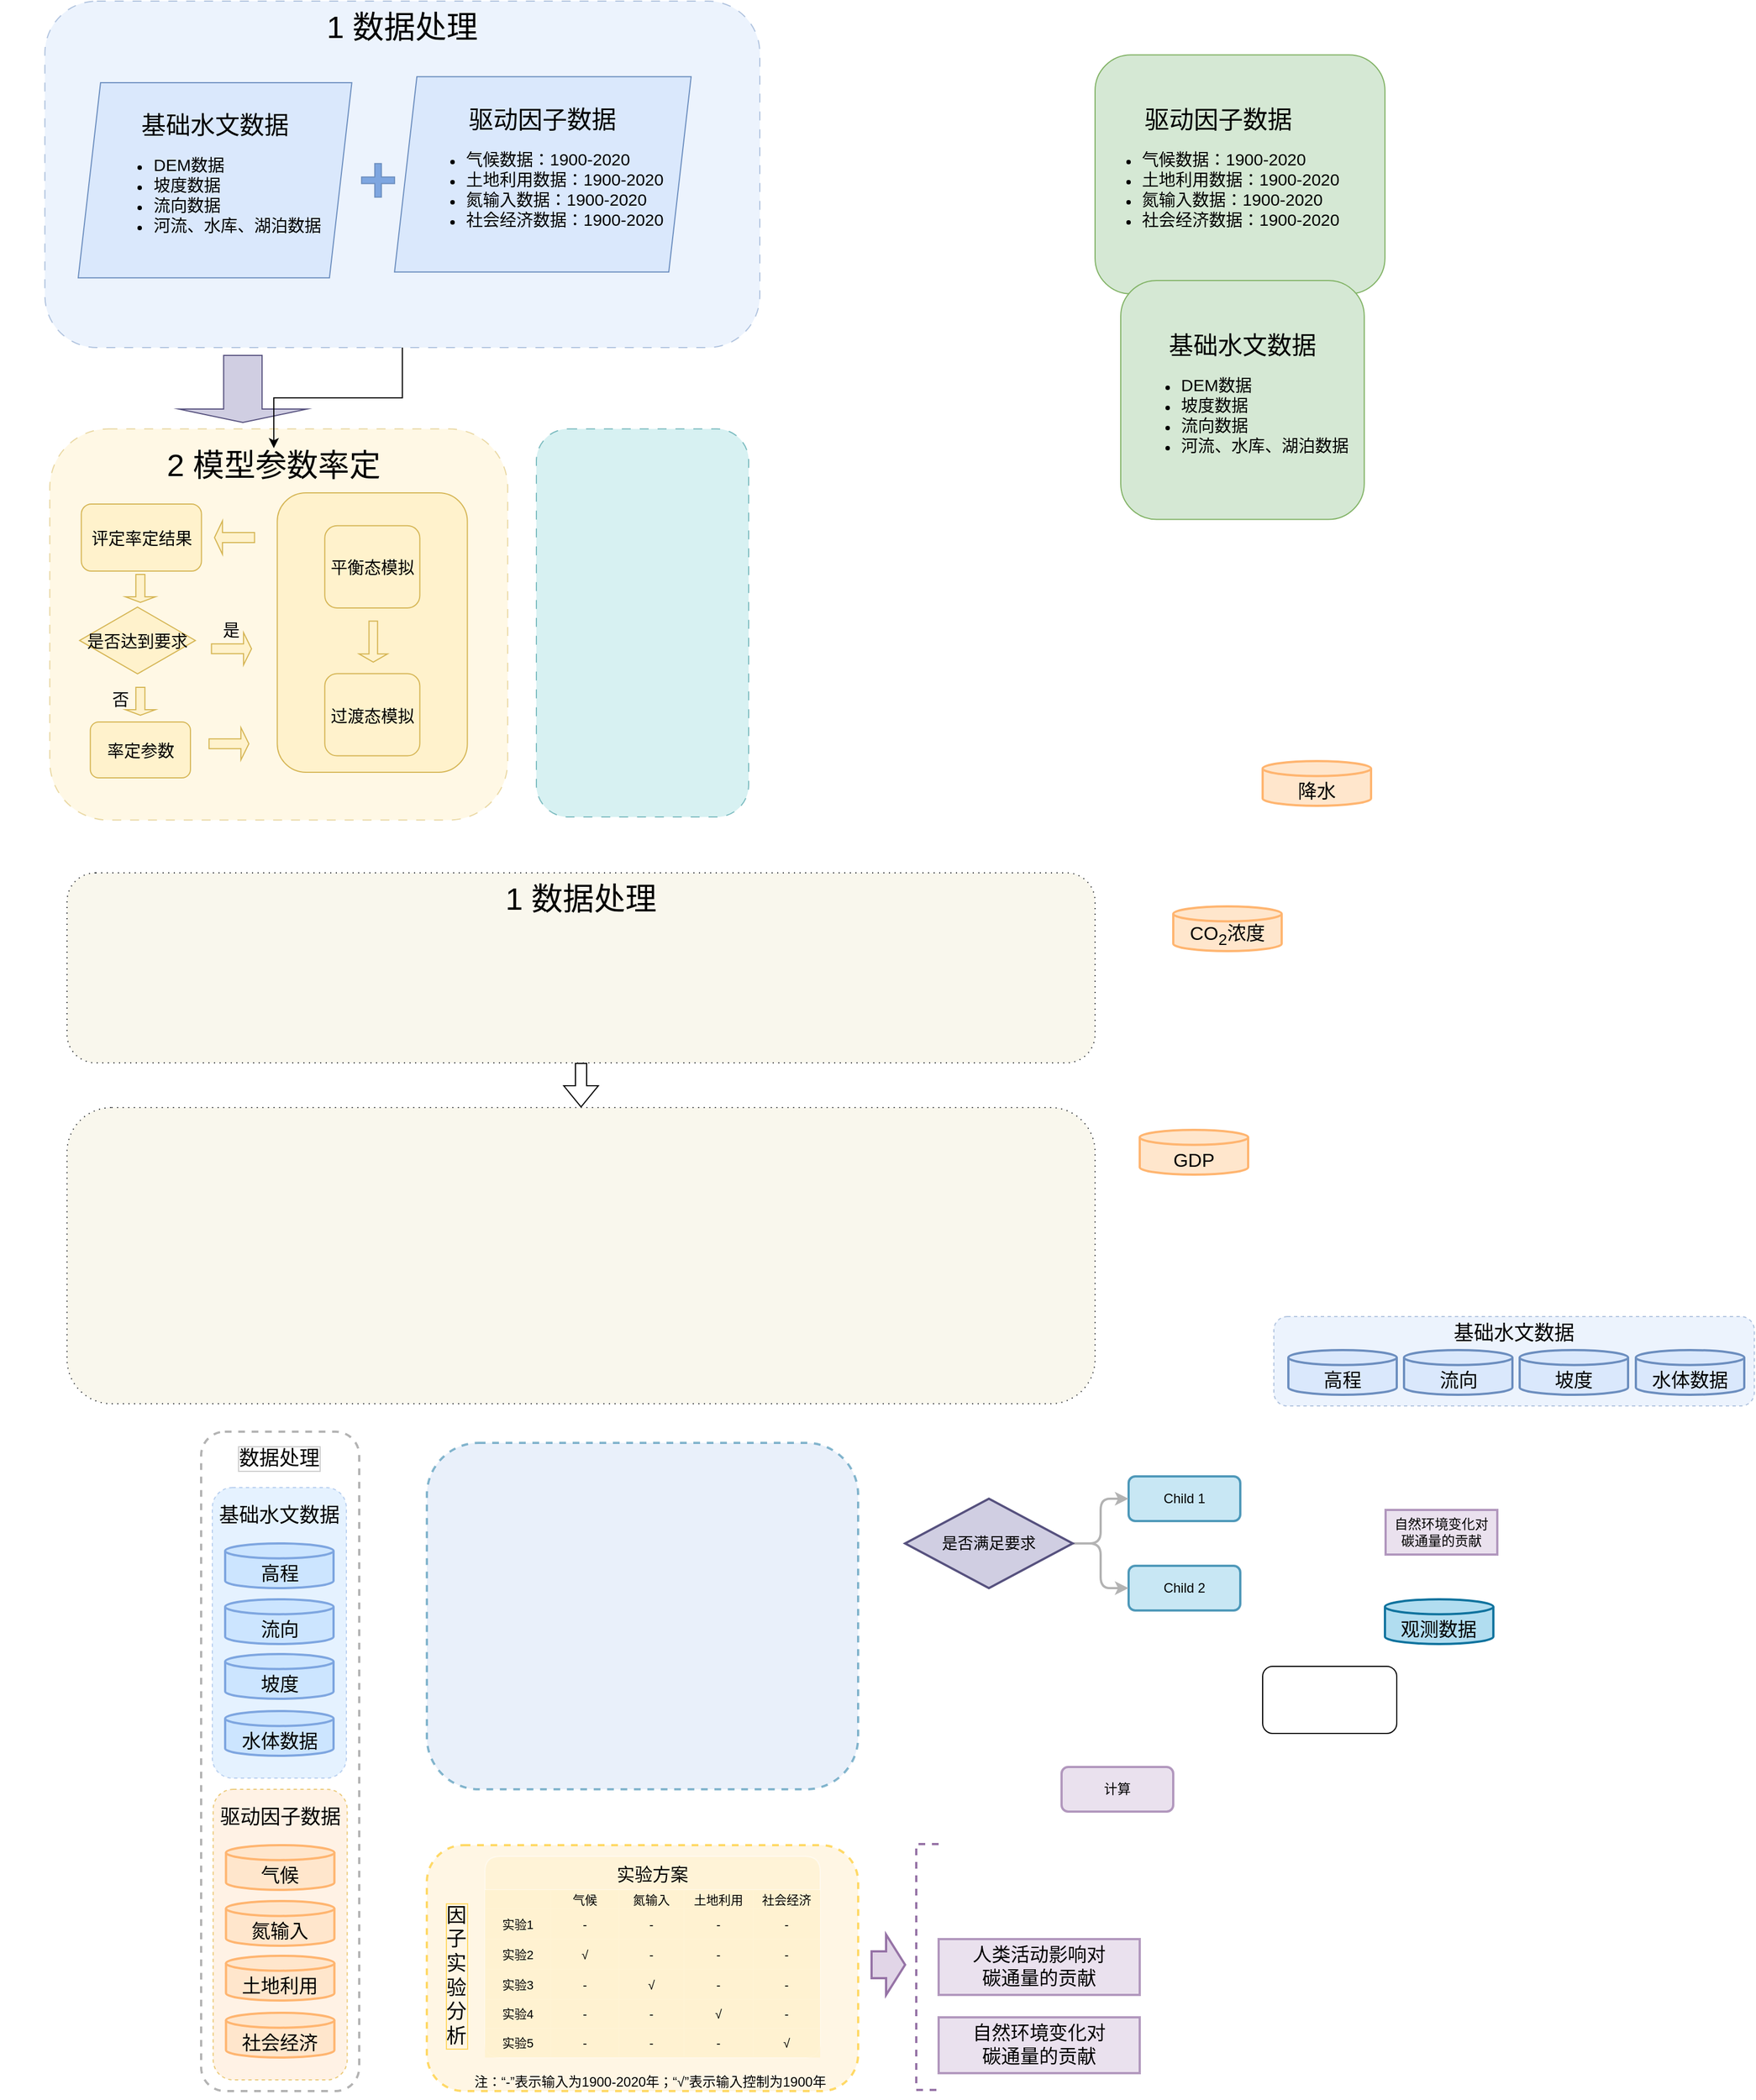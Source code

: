 <mxfile version="27.1.4">
  <diagram id="C5RBs43oDa-KdzZeNtuy" name="Page-1">
    <mxGraphModel dx="1316" dy="791" grid="1" gridSize="10" guides="1" tooltips="1" connect="1" arrows="1" fold="1" page="1" pageScale="1" pageWidth="827" pageHeight="1169" math="0" shadow="0">
      <root>
        <mxCell id="WIyWlLk6GJQsqaUBKTNV-0" />
        <mxCell id="WIyWlLk6GJQsqaUBKTNV-1" parent="WIyWlLk6GJQsqaUBKTNV-0" />
        <mxCell id="oJPnfznHVFl8mpxEo0FU-79" value="" style="rounded=1;whiteSpace=wrap;html=1;dashed=1;strokeColor=#B3B3B3;strokeWidth=2;" vertex="1" parent="WIyWlLk6GJQsqaUBKTNV-1">
          <mxGeometry x="200" y="1300" width="141.5" height="590" as="geometry" />
        </mxCell>
        <mxCell id="oJPnfznHVFl8mpxEo0FU-6" value="" style="group;dashed=1;fillColor=#dae8fc;strokeColor=#6c8ebf;opacity=0;" vertex="1" connectable="0" parent="WIyWlLk6GJQsqaUBKTNV-1">
          <mxGeometry x="70" y="20" width="630" height="382.76" as="geometry" />
        </mxCell>
        <mxCell id="oJPnfznHVFl8mpxEo0FU-4" value="&lt;font style=&quot;font-size: 28px;&quot;&gt;1 数据处理&lt;/font&gt;" style="rounded=1;whiteSpace=wrap;html=1;fillColor=#dae8fc;strokeColor=#6c8ebf;verticalAlign=top;dashed=1;opacity=50;dashPattern=8 8;" vertex="1" parent="oJPnfznHVFl8mpxEo0FU-6">
          <mxGeometry x="-9.83" width="639.83" height="310" as="geometry" />
        </mxCell>
        <mxCell id="oJPnfznHVFl8mpxEo0FU-9" value="" style="shape=cross;whiteSpace=wrap;html=1;fillColor=#7EA6E0;strokeColor=#6c8ebf;" vertex="1" parent="oJPnfznHVFl8mpxEo0FU-6">
          <mxGeometry x="273.603" y="145.34" width="29.492" height="30" as="geometry" />
        </mxCell>
        <mxCell id="oJPnfznHVFl8mpxEo0FU-14" value="" style="shape=singleArrow;direction=south;whiteSpace=wrap;html=1;strokeColor=#56517e;fillColor=#d0cee2;" vertex="1" parent="oJPnfznHVFl8mpxEo0FU-6">
          <mxGeometry x="109.998" y="317" width="114.702" height="60" as="geometry" />
        </mxCell>
        <mxCell id="oJPnfznHVFl8mpxEo0FU-18" value="&lt;div&gt;&lt;font style=&quot;font-size: 22px;&quot;&gt;基础水文数据&lt;/font&gt;&lt;/div&gt;&lt;div&gt;&lt;ul&gt;&lt;li style=&quot;text-align: left;&quot;&gt;&lt;font style=&quot;font-size: 15px;&quot;&gt;DEM数据&lt;/font&gt;&lt;/li&gt;&lt;li style=&quot;text-align: left;&quot;&gt;&lt;font style=&quot;font-size: 15px;&quot;&gt;坡度数据&lt;/font&gt;&lt;/li&gt;&lt;li style=&quot;text-align: left;&quot;&gt;&lt;font style=&quot;font-size: 15px;&quot;&gt;流向数据&lt;/font&gt;&lt;/li&gt;&lt;li style=&quot;text-align: left;&quot;&gt;&lt;font style=&quot;font-size: 15px;&quot;&gt;河流、水库、湖泊数据&lt;/font&gt;&lt;/li&gt;&lt;/ul&gt;&lt;/div&gt;" style="shape=parallelogram;perimeter=parallelogramPerimeter;whiteSpace=wrap;html=1;fixedSize=1;fillColor=#dae8fc;strokeColor=#6c8ebf;" vertex="1" parent="oJPnfznHVFl8mpxEo0FU-6">
          <mxGeometry x="19.996" y="73.01" width="244.839" height="174.66" as="geometry" />
        </mxCell>
        <mxCell id="oJPnfznHVFl8mpxEo0FU-17" value="&lt;div&gt;&lt;font style=&quot;font-size: 22px;&quot;&gt;驱动因子数据&lt;/font&gt;&lt;/div&gt;&lt;ul style=&quot;text-align: left;&quot;&gt;&lt;li&gt;&lt;font style=&quot;font-size: 15px;&quot;&gt;气候数据：1900-2020&lt;/font&gt;&lt;/li&gt;&lt;li&gt;&lt;font style=&quot;font-size: 15px;&quot;&gt;土地利用数据：1900-2020&lt;/font&gt;&lt;/li&gt;&lt;li&gt;&lt;font style=&quot;font-size: 15px;&quot;&gt;氮输入数据：1900-2020&lt;/font&gt;&lt;/li&gt;&lt;li&gt;&lt;font style=&quot;font-size: 15px;&quot;&gt;社会经济数据：1900-2020&lt;/font&gt;&lt;/li&gt;&lt;/ul&gt;" style="shape=parallelogram;perimeter=parallelogramPerimeter;whiteSpace=wrap;html=1;fixedSize=1;fillColor=#dae8fc;strokeColor=#6c8ebf;" vertex="1" parent="oJPnfznHVFl8mpxEo0FU-6">
          <mxGeometry x="303.09" y="67.67" width="265.424" height="174.66" as="geometry" />
        </mxCell>
        <mxCell id="oJPnfznHVFl8mpxEo0FU-0" value="&lt;div style=&quot;text-align: center;&quot;&gt;&lt;font style=&quot;font-size: 22px;&quot;&gt;驱动因子数据&lt;/font&gt;&lt;/div&gt;&lt;ul&gt;&lt;li style=&quot;&quot;&gt;&lt;font style=&quot;font-size: 15px;&quot;&gt;气候数据：1900-2020&lt;/font&gt;&lt;/li&gt;&lt;li&gt;&lt;font style=&quot;font-size: 15px;&quot;&gt;土地利用数据：1900-2020&lt;/font&gt;&lt;/li&gt;&lt;li style=&quot;&quot;&gt;&lt;font style=&quot;font-size: 15px;&quot;&gt;氮输入数据：1900-2020&lt;/font&gt;&lt;/li&gt;&lt;li style=&quot;&quot;&gt;&lt;font style=&quot;font-size: 15px;&quot;&gt;社会经济数据：1900-2020&lt;/font&gt;&lt;/li&gt;&lt;/ul&gt;" style="rounded=1;whiteSpace=wrap;html=1;align=left;fillColor=#d5e8d4;strokeColor=#82b366;movable=1;resizable=1;rotatable=1;deletable=1;editable=1;locked=0;connectable=1;" vertex="1" parent="WIyWlLk6GJQsqaUBKTNV-1">
          <mxGeometry x="1000.005" y="68.108" width="259.434" height="213.793" as="geometry" />
        </mxCell>
        <mxCell id="oJPnfznHVFl8mpxEo0FU-2" value="&lt;div style=&quot;&quot;&gt;&lt;font style=&quot;font-size: 22px;&quot;&gt;基础水文数据&lt;/font&gt;&lt;/div&gt;&lt;div style=&quot;&quot;&gt;&lt;ul&gt;&lt;li style=&quot;text-align: left;&quot;&gt;&lt;font style=&quot;font-size: 15px;&quot;&gt;DEM数据&lt;/font&gt;&lt;/li&gt;&lt;li style=&quot;text-align: left;&quot;&gt;&lt;font style=&quot;font-size: 15px;&quot;&gt;坡度数据&lt;/font&gt;&lt;/li&gt;&lt;li style=&quot;text-align: left;&quot;&gt;&lt;font style=&quot;font-size: 15px;&quot;&gt;流向数据&lt;/font&gt;&lt;/li&gt;&lt;li style=&quot;text-align: left;&quot;&gt;&lt;font style=&quot;font-size: 15px;&quot;&gt;河流、水库、湖泊数据&lt;/font&gt;&lt;/li&gt;&lt;/ul&gt;&lt;/div&gt;" style="rounded=1;whiteSpace=wrap;html=1;align=center;fillColor=#d5e8d4;strokeColor=#82b366;" vertex="1" parent="WIyWlLk6GJQsqaUBKTNV-1">
          <mxGeometry x="1023.001" y="269.998" width="217.925" height="213.793" as="geometry" />
        </mxCell>
        <mxCell id="oJPnfznHVFl8mpxEo0FU-35" value="" style="group" vertex="1" connectable="0" parent="WIyWlLk6GJQsqaUBKTNV-1">
          <mxGeometry x="20" y="402.76" width="490" height="350" as="geometry" />
        </mxCell>
        <mxCell id="oJPnfznHVFl8mpxEo0FU-3" value="" style="rounded=1;whiteSpace=wrap;html=1;fillColor=#fff2cc;strokeColor=#d6b656;opacity=50;dashed=1;dashPattern=8 8;" vertex="1" parent="oJPnfznHVFl8mpxEo0FU-35">
          <mxGeometry x="44.545" width="409.818" height="350" as="geometry" />
        </mxCell>
        <mxCell id="oJPnfznHVFl8mpxEo0FU-36" value="" style="group" vertex="1" connectable="0" parent="oJPnfznHVFl8mpxEo0FU-35">
          <mxGeometry x="71.273" y="52.24" width="356.364" height="260" as="geometry" />
        </mxCell>
        <mxCell id="oJPnfznHVFl8mpxEo0FU-21" value="&lt;font style=&quot;font-size: 15px;&quot;&gt;率定参数&lt;/font&gt;" style="rounded=1;whiteSpace=wrap;html=1;fillColor=#fff2cc;strokeColor=#d6b656;" vertex="1" parent="oJPnfznHVFl8mpxEo0FU-36">
          <mxGeometry x="9.562" y="210" width="89.613" height="50" as="geometry" />
        </mxCell>
        <mxCell id="oJPnfznHVFl8mpxEo0FU-25" value="" style="shape=singleArrow;direction=west;whiteSpace=wrap;html=1;fillColor=#fff2cc;strokeColor=#d6b656;" vertex="1" parent="oJPnfznHVFl8mpxEo0FU-36">
          <mxGeometry x="120.682" y="30" width="35.845" height="30" as="geometry" />
        </mxCell>
        <mxCell id="oJPnfznHVFl8mpxEo0FU-26" value="&lt;font style=&quot;font-size: 15px;&quot;&gt;是否达到要求&lt;/font&gt;" style="html=1;whiteSpace=wrap;aspect=fixed;shape=isoRectangle;fillColor=#fff2cc;strokeColor=#d6b656;" vertex="1" parent="oJPnfznHVFl8mpxEo0FU-36">
          <mxGeometry y="106" width="103.58" height="62.147" as="geometry" />
        </mxCell>
        <mxCell id="oJPnfznHVFl8mpxEo0FU-27" value="" style="group" vertex="1" connectable="0" parent="oJPnfznHVFl8mpxEo0FU-36">
          <mxGeometry x="171.758" y="5" width="175.228" height="250" as="geometry" />
        </mxCell>
        <mxCell id="oJPnfznHVFl8mpxEo0FU-22" value="" style="rounded=1;whiteSpace=wrap;html=1;fillColor=#fff2cc;strokeColor=#d6b656;textDirection=vertical-lr;" vertex="1" parent="oJPnfznHVFl8mpxEo0FU-27">
          <mxGeometry x="5.104" width="170.124" height="250.0" as="geometry" />
        </mxCell>
        <mxCell id="oJPnfznHVFl8mpxEo0FU-19" value="&lt;font style=&quot;font-size: 15px;&quot;&gt;平衡态模拟&lt;/font&gt;" style="rounded=1;whiteSpace=wrap;html=1;fillColor=#fff2cc;strokeColor=#d6b656;" vertex="1" parent="oJPnfznHVFl8mpxEo0FU-27">
          <mxGeometry x="47.635" y="29.412" width="85.062" height="73.529" as="geometry" />
        </mxCell>
        <mxCell id="oJPnfznHVFl8mpxEo0FU-20" value="&lt;font style=&quot;font-size: 15px;&quot;&gt;过渡态模拟&lt;/font&gt;" style="rounded=1;whiteSpace=wrap;html=1;fillColor=#fff2cc;strokeColor=#d6b656;" vertex="1" parent="oJPnfznHVFl8mpxEo0FU-27">
          <mxGeometry x="47.635" y="161.765" width="85.062" height="73.529" as="geometry" />
        </mxCell>
        <mxCell id="oJPnfznHVFl8mpxEo0FU-24" value="" style="shape=singleArrow;direction=south;whiteSpace=wrap;html=1;fillColor=#fff2cc;strokeColor=#d6b656;" vertex="1" parent="oJPnfznHVFl8mpxEo0FU-27">
          <mxGeometry x="78.257" y="114.706" width="25.519" height="36.765" as="geometry" />
        </mxCell>
        <mxCell id="oJPnfznHVFl8mpxEo0FU-28" value="&lt;span style=&quot;font-size: 15px;&quot;&gt;评定率定结果&lt;/span&gt;" style="rounded=1;whiteSpace=wrap;html=1;fillColor=#fff2cc;strokeColor=#d6b656;" vertex="1" parent="oJPnfznHVFl8mpxEo0FU-36">
          <mxGeometry x="1.497" y="15" width="107.535" height="60" as="geometry" />
        </mxCell>
        <mxCell id="oJPnfznHVFl8mpxEo0FU-29" value="" style="shape=singleArrow;direction=south;whiteSpace=wrap;html=1;fillColor=#fff2cc;strokeColor=#d6b656;" vertex="1" parent="oJPnfznHVFl8mpxEo0FU-36">
          <mxGeometry x="40.926" y="78" width="26.884" height="25" as="geometry" />
        </mxCell>
        <mxCell id="oJPnfznHVFl8mpxEo0FU-30" value="" style="shape=singleArrow;whiteSpace=wrap;html=1;fillColor=#fff2cc;strokeColor=#d6b656;" vertex="1" parent="oJPnfznHVFl8mpxEo0FU-36">
          <mxGeometry x="117.993" y="130" width="35.845" height="29" as="geometry" />
        </mxCell>
        <mxCell id="oJPnfznHVFl8mpxEo0FU-32" value="&lt;font style=&quot;font-size: 15px;&quot;&gt;是&lt;/font&gt;" style="text;html=1;align=center;verticalAlign=middle;whiteSpace=wrap;rounded=0;" vertex="1" parent="oJPnfznHVFl8mpxEo0FU-36">
          <mxGeometry x="109.032" y="112" width="53.768" height="30" as="geometry" />
        </mxCell>
        <mxCell id="oJPnfznHVFl8mpxEo0FU-33" value="" style="shape=singleArrow;direction=south;whiteSpace=wrap;html=1;fillColor=#fff2cc;strokeColor=#d6b656;" vertex="1" parent="oJPnfznHVFl8mpxEo0FU-36">
          <mxGeometry x="40.926" y="179" width="26.884" height="25" as="geometry" />
        </mxCell>
        <mxCell id="oJPnfznHVFl8mpxEo0FU-34" value="&lt;font style=&quot;font-size: 15px;&quot;&gt;否&lt;/font&gt;" style="text;html=1;align=center;verticalAlign=middle;whiteSpace=wrap;rounded=0;" vertex="1" parent="oJPnfznHVFl8mpxEo0FU-36">
          <mxGeometry x="9.562" y="174" width="53.768" height="30" as="geometry" />
        </mxCell>
        <mxCell id="oJPnfznHVFl8mpxEo0FU-37" value="&lt;font style=&quot;font-size: 28px;&quot;&gt;2 模型参数率定&lt;/font&gt;" style="text;html=1;align=center;verticalAlign=middle;whiteSpace=wrap;rounded=0;" vertex="1" parent="oJPnfznHVFl8mpxEo0FU-35">
          <mxGeometry x="139.07" y="17.24" width="211.86" height="30" as="geometry" />
        </mxCell>
        <mxCell id="oJPnfznHVFl8mpxEo0FU-38" value="" style="shape=singleArrow;whiteSpace=wrap;html=1;fillColor=#fff2cc;strokeColor=#d6b656;" vertex="1" parent="oJPnfznHVFl8mpxEo0FU-35">
          <mxGeometry x="187.091" y="267.24" width="35.636" height="29" as="geometry" />
        </mxCell>
        <mxCell id="oJPnfznHVFl8mpxEo0FU-40" value="" style="rounded=1;whiteSpace=wrap;html=1;fillColor=#b0e3e6;strokeColor=#0e8088;opacity=50;dashed=1;dashPattern=8 8;" vertex="1" parent="WIyWlLk6GJQsqaUBKTNV-1">
          <mxGeometry x="500" y="402.76" width="190" height="347.24" as="geometry" />
        </mxCell>
        <mxCell id="oJPnfznHVFl8mpxEo0FU-41" value="" style="edgeStyle=orthogonalEdgeStyle;rounded=0;orthogonalLoop=1;jettySize=auto;html=1;" edge="1" parent="WIyWlLk6GJQsqaUBKTNV-1" source="oJPnfznHVFl8mpxEo0FU-4" target="oJPnfznHVFl8mpxEo0FU-37">
          <mxGeometry relative="1" as="geometry" />
        </mxCell>
        <mxCell id="oJPnfznHVFl8mpxEo0FU-67" value="" style="edgeStyle=orthogonalEdgeStyle;rounded=0;orthogonalLoop=1;jettySize=auto;html=1;opacity=0;fillColor=#b1ddf0;strokeColor=#10739e;" edge="1" parent="WIyWlLk6GJQsqaUBKTNV-1">
          <mxGeometry relative="1" as="geometry">
            <mxPoint x="1150" y="1307" as="sourcePoint" />
            <mxPoint x="1150" y="1307" as="targetPoint" />
            <Array as="points">
              <mxPoint x="1170" y="1307" />
            </Array>
          </mxGeometry>
        </mxCell>
        <mxCell id="oJPnfznHVFl8mpxEo0FU-69" value="" style="edgeStyle=orthogonalEdgeStyle;rounded=0;orthogonalLoop=1;jettySize=auto;html=1;shape=flexArrow;" edge="1" parent="WIyWlLk6GJQsqaUBKTNV-1" source="oJPnfznHVFl8mpxEo0FU-42" target="oJPnfznHVFl8mpxEo0FU-68">
          <mxGeometry relative="1" as="geometry" />
        </mxCell>
        <mxCell id="oJPnfznHVFl8mpxEo0FU-42" value="&lt;font style=&quot;font-size: 28px;&quot;&gt;1 数据处理&lt;/font&gt;" style="rounded=1;whiteSpace=wrap;html=1;verticalAlign=top;dashed=1;dashPattern=1 4;fillColor=#f9f7ed;strokeColor=#36393d;" vertex="1" parent="WIyWlLk6GJQsqaUBKTNV-1">
          <mxGeometry x="80" y="800" width="920" height="170" as="geometry" />
        </mxCell>
        <mxCell id="oJPnfznHVFl8mpxEo0FU-50" value="&lt;span style=&quot;font-size: 17px;&quot;&gt;降水&lt;/span&gt;" style="strokeWidth=2;html=1;shape=mxgraph.flowchart.database;whiteSpace=wrap;fillColor=#ffe6cc;strokeColor=#FFB570;verticalAlign=bottom;" vertex="1" parent="WIyWlLk6GJQsqaUBKTNV-1">
          <mxGeometry x="1150" y="700" width="97" height="40" as="geometry" />
        </mxCell>
        <mxCell id="oJPnfznHVFl8mpxEo0FU-51" value="&lt;span style=&quot;font-size: 17px;&quot;&gt;CO&lt;sub&gt;2&lt;/sub&gt;浓度&lt;/span&gt;" style="strokeWidth=2;html=1;shape=mxgraph.flowchart.database;whiteSpace=wrap;fillColor=#ffe6cc;strokeColor=#FFB570;verticalAlign=bottom;" vertex="1" parent="WIyWlLk6GJQsqaUBKTNV-1">
          <mxGeometry x="1070" y="830" width="97" height="40" as="geometry" />
        </mxCell>
        <mxCell id="oJPnfznHVFl8mpxEo0FU-55" value="&lt;span style=&quot;font-size: 17px;&quot;&gt;GDP&lt;/span&gt;" style="strokeWidth=2;html=1;shape=mxgraph.flowchart.database;whiteSpace=wrap;fillColor=#ffe6cc;strokeColor=#FFB570;verticalAlign=bottom;" vertex="1" parent="WIyWlLk6GJQsqaUBKTNV-1">
          <mxGeometry x="1040" y="1030" width="97" height="40" as="geometry" />
        </mxCell>
        <mxCell id="oJPnfznHVFl8mpxEo0FU-60" value="" style="rounded=1;whiteSpace=wrap;html=1;fillColor=#dae8fc;strokeColor=#6c8ebf;dashed=1;opacity=50;container=0;" vertex="1" parent="WIyWlLk6GJQsqaUBKTNV-1">
          <mxGeometry x="1160" y="1197" width="430" height="80" as="geometry" />
        </mxCell>
        <mxCell id="oJPnfznHVFl8mpxEo0FU-61" value="&lt;font style=&quot;font-size: 17px;&quot;&gt;高程&lt;/font&gt;" style="strokeWidth=2;html=1;shape=mxgraph.flowchart.database;whiteSpace=wrap;fillColor=#dae8fc;strokeColor=#6c8ebf;verticalAlign=bottom;container=0;" vertex="1" parent="WIyWlLk6GJQsqaUBKTNV-1">
          <mxGeometry x="1173" y="1227" width="97" height="40" as="geometry" />
        </mxCell>
        <mxCell id="oJPnfznHVFl8mpxEo0FU-62" value="&lt;span style=&quot;font-size: 17px;&quot;&gt;坡度&lt;/span&gt;" style="strokeWidth=2;html=1;shape=mxgraph.flowchart.database;whiteSpace=wrap;fillColor=#dae8fc;strokeColor=#6c8ebf;verticalAlign=bottom;container=0;" vertex="1" parent="WIyWlLk6GJQsqaUBKTNV-1">
          <mxGeometry x="1380" y="1227" width="97" height="40" as="geometry" />
        </mxCell>
        <mxCell id="oJPnfznHVFl8mpxEo0FU-63" value="&lt;span style=&quot;font-size: 17px;&quot;&gt;流向&lt;/span&gt;" style="strokeWidth=2;html=1;shape=mxgraph.flowchart.database;whiteSpace=wrap;fillColor=#dae8fc;strokeColor=#6c8ebf;verticalAlign=bottom;container=0;" vertex="1" parent="WIyWlLk6GJQsqaUBKTNV-1">
          <mxGeometry x="1276.5" y="1227" width="97" height="40" as="geometry" />
        </mxCell>
        <mxCell id="oJPnfznHVFl8mpxEo0FU-64" value="&lt;span style=&quot;font-size: 17px;&quot;&gt;水体数据&lt;/span&gt;" style="strokeWidth=2;html=1;shape=mxgraph.flowchart.database;whiteSpace=wrap;fillColor=#dae8fc;strokeColor=#6c8ebf;verticalAlign=bottom;container=0;" vertex="1" parent="WIyWlLk6GJQsqaUBKTNV-1">
          <mxGeometry x="1484" y="1227" width="97" height="40" as="geometry" />
        </mxCell>
        <mxCell id="oJPnfznHVFl8mpxEo0FU-65" value="&lt;font style=&quot;font-size: 18px;&quot;&gt;基础水文数据&lt;/font&gt;" style="text;html=1;align=center;verticalAlign=middle;whiteSpace=wrap;rounded=0;container=0;" vertex="1" parent="WIyWlLk6GJQsqaUBKTNV-1">
          <mxGeometry x="1310" y="1197" width="130" height="30" as="geometry" />
        </mxCell>
        <mxCell id="oJPnfznHVFl8mpxEo0FU-68" value="" style="whiteSpace=wrap;html=1;verticalAlign=top;fillColor=#f9f7ed;strokeColor=#36393d;rounded=1;dashed=1;dashPattern=1 4;" vertex="1" parent="WIyWlLk6GJQsqaUBKTNV-1">
          <mxGeometry x="80" y="1010" width="920" height="265" as="geometry" />
        </mxCell>
        <mxCell id="oJPnfznHVFl8mpxEo0FU-81" value="&lt;font style=&quot;font-size: 18px;&quot;&gt;数据处理&lt;/font&gt;" style="text;html=1;align=center;verticalAlign=middle;whiteSpace=wrap;rounded=0;textShadow=0;labelBackgroundColor=#FFFFFF;labelBorderColor=#CCCCCC;" vertex="1" parent="WIyWlLk6GJQsqaUBKTNV-1">
          <mxGeometry x="210" y="1308" width="120" height="32" as="geometry" />
        </mxCell>
        <mxCell id="oJPnfznHVFl8mpxEo0FU-83" value="" style="group" vertex="1" connectable="0" parent="WIyWlLk6GJQsqaUBKTNV-1">
          <mxGeometry x="210.75" y="1620" width="120" height="260" as="geometry" />
        </mxCell>
        <mxCell id="oJPnfznHVFl8mpxEo0FU-44" value="" style="rounded=1;whiteSpace=wrap;html=1;fillColor=#ffe6cc;strokeColor=#d79b00;dashed=1;opacity=50;" vertex="1" parent="oJPnfznHVFl8mpxEo0FU-83">
          <mxGeometry width="120" height="260" as="geometry" />
        </mxCell>
        <mxCell id="oJPnfznHVFl8mpxEo0FU-56" value="&lt;font style=&quot;font-size: 18px;&quot;&gt;驱动因子数据&lt;/font&gt;" style="text;html=1;align=center;verticalAlign=middle;whiteSpace=wrap;rounded=0;" vertex="1" parent="oJPnfznHVFl8mpxEo0FU-83">
          <mxGeometry width="120" height="50" as="geometry" />
        </mxCell>
        <mxCell id="oJPnfznHVFl8mpxEo0FU-47" value="&lt;font style=&quot;font-size: 17px;&quot;&gt;气候&lt;/font&gt;" style="strokeWidth=2;html=1;shape=mxgraph.flowchart.database;whiteSpace=wrap;fillColor=#ffe6cc;strokeColor=#FFB570;verticalAlign=bottom;" vertex="1" parent="oJPnfznHVFl8mpxEo0FU-83">
          <mxGeometry x="11.5" y="50" width="97" height="40" as="geometry" />
        </mxCell>
        <mxCell id="oJPnfznHVFl8mpxEo0FU-53" value="&lt;span style=&quot;font-size: 17px;&quot;&gt;氮输入&lt;/span&gt;" style="strokeWidth=2;html=1;shape=mxgraph.flowchart.database;whiteSpace=wrap;fillColor=#ffe6cc;strokeColor=#FFB570;verticalAlign=bottom;" vertex="1" parent="oJPnfznHVFl8mpxEo0FU-83">
          <mxGeometry x="11.5" y="100" width="97" height="40" as="geometry" />
        </mxCell>
        <mxCell id="oJPnfznHVFl8mpxEo0FU-52" value="&lt;span style=&quot;font-size: 17px;&quot;&gt;土地利用&lt;/span&gt;" style="strokeWidth=2;html=1;shape=mxgraph.flowchart.database;whiteSpace=wrap;fillColor=#ffe6cc;strokeColor=#FFB570;verticalAlign=bottom;" vertex="1" parent="oJPnfznHVFl8mpxEo0FU-83">
          <mxGeometry x="11.5" y="149" width="97" height="40" as="geometry" />
        </mxCell>
        <mxCell id="oJPnfznHVFl8mpxEo0FU-54" value="&lt;span style=&quot;font-size: 17px;&quot;&gt;社会经济&lt;/span&gt;" style="strokeWidth=2;html=1;shape=mxgraph.flowchart.database;whiteSpace=wrap;fillColor=#ffe6cc;strokeColor=#FFB570;verticalAlign=bottom;" vertex="1" parent="oJPnfznHVFl8mpxEo0FU-83">
          <mxGeometry x="11.5" y="200" width="97" height="40" as="geometry" />
        </mxCell>
        <mxCell id="oJPnfznHVFl8mpxEo0FU-84" value="" style="group" vertex="1" connectable="0" parent="WIyWlLk6GJQsqaUBKTNV-1">
          <mxGeometry x="210" y="1350" width="120" height="260" as="geometry" />
        </mxCell>
        <mxCell id="oJPnfznHVFl8mpxEo0FU-72" value="" style="rounded=1;whiteSpace=wrap;html=1;fillColor=#cce5ff;strokeColor=#7EA6E0;dashed=1;opacity=50;" vertex="1" parent="oJPnfznHVFl8mpxEo0FU-84">
          <mxGeometry width="120" height="260" as="geometry" />
        </mxCell>
        <mxCell id="oJPnfznHVFl8mpxEo0FU-74" value="&lt;font style=&quot;font-size: 17px;&quot;&gt;高程&lt;/font&gt;" style="strokeWidth=2;html=1;shape=mxgraph.flowchart.database;whiteSpace=wrap;fillColor=#cce5ff;strokeColor=#7EA6E0;verticalAlign=bottom;" vertex="1" parent="oJPnfznHVFl8mpxEo0FU-84">
          <mxGeometry x="11.5" y="50" width="97" height="40" as="geometry" />
        </mxCell>
        <mxCell id="oJPnfznHVFl8mpxEo0FU-75" value="&lt;span style=&quot;font-size: 17px;&quot;&gt;流向&lt;/span&gt;" style="strokeWidth=2;html=1;shape=mxgraph.flowchart.database;whiteSpace=wrap;fillColor=#cce5ff;strokeColor=#7EA6E0;verticalAlign=bottom;" vertex="1" parent="oJPnfznHVFl8mpxEo0FU-84">
          <mxGeometry x="11.5" y="100" width="97" height="40" as="geometry" />
        </mxCell>
        <mxCell id="oJPnfznHVFl8mpxEo0FU-76" value="&lt;span style=&quot;font-size: 17px;&quot;&gt;坡度&lt;/span&gt;" style="strokeWidth=2;html=1;shape=mxgraph.flowchart.database;whiteSpace=wrap;fillColor=#cce5ff;strokeColor=#7EA6E0;verticalAlign=bottom;" vertex="1" parent="oJPnfznHVFl8mpxEo0FU-84">
          <mxGeometry x="11.5" y="149" width="97" height="40" as="geometry" />
        </mxCell>
        <mxCell id="oJPnfznHVFl8mpxEo0FU-77" value="&lt;span style=&quot;font-size: 17px;&quot;&gt;水体数据&lt;/span&gt;" style="strokeWidth=2;html=1;shape=mxgraph.flowchart.database;whiteSpace=wrap;fillColor=#cce5ff;strokeColor=#7EA6E0;verticalAlign=bottom;" vertex="1" parent="oJPnfznHVFl8mpxEo0FU-84">
          <mxGeometry x="11.5" y="200" width="97" height="40" as="geometry" />
        </mxCell>
        <mxCell id="oJPnfznHVFl8mpxEo0FU-78" value="&lt;font style=&quot;font-size: 18px;&quot;&gt;基础水文数据&lt;/font&gt;" style="text;html=1;align=center;verticalAlign=middle;whiteSpace=wrap;rounded=0;" vertex="1" parent="oJPnfznHVFl8mpxEo0FU-84">
          <mxGeometry width="120" height="50" as="geometry" />
        </mxCell>
        <mxCell id="oJPnfznHVFl8mpxEo0FU-249" value="" style="rounded=1;whiteSpace=wrap;html=1;" vertex="1" parent="WIyWlLk6GJQsqaUBKTNV-1">
          <mxGeometry x="1150" y="1510" width="120" height="60" as="geometry" />
        </mxCell>
        <mxCell id="oJPnfznHVFl8mpxEo0FU-82" value="" style="rounded=1;whiteSpace=wrap;html=1;dashed=1;movable=1;resizable=1;rotatable=1;deletable=1;editable=1;locked=0;connectable=1;fillColor=#FFF6E4;strokeColor=#FFD966;strokeWidth=2;" vertex="1" parent="WIyWlLk6GJQsqaUBKTNV-1">
          <mxGeometry x="402" y="1670" width="386" height="220" as="geometry" />
        </mxCell>
        <mxCell id="oJPnfznHVFl8mpxEo0FU-85" value="&lt;span style=&quot;font-size: 18px;&quot;&gt;因&lt;/span&gt;&lt;div&gt;&lt;span style=&quot;font-size: 18px;&quot;&gt;子&lt;/span&gt;&lt;/div&gt;&lt;div&gt;&lt;span style=&quot;font-size: 18px;&quot;&gt;实&lt;/span&gt;&lt;/div&gt;&lt;div&gt;&lt;span style=&quot;font-size: 18px;&quot;&gt;验&lt;/span&gt;&lt;/div&gt;&lt;div&gt;&lt;span style=&quot;font-size: 18px;&quot;&gt;分&lt;/span&gt;&lt;/div&gt;&lt;div&gt;&lt;span style=&quot;font-size: 18px;&quot;&gt;析&lt;/span&gt;&lt;/div&gt;" style="text;html=1;align=center;verticalAlign=middle;whiteSpace=wrap;rounded=0;textShadow=0;labelBackgroundColor=none;labelBorderColor=#FFD966;movable=1;resizable=1;rotatable=1;deletable=1;editable=1;locked=0;connectable=1;fillColor=#FFFFEB;opacity=0;" vertex="1" parent="WIyWlLk6GJQsqaUBKTNV-1">
          <mxGeometry x="414" y="1726" width="29.49" height="122" as="geometry" />
        </mxCell>
        <mxCell id="oJPnfznHVFl8mpxEo0FU-199" value="实验方案" style="shape=table;startSize=30;container=1;collapsible=0;childLayout=tableLayout;swimlaneFillColor=none;strokeColor=#FFFFFF;fontSize=16;fillColor=#FFF2CC;labelBackgroundColor=none;opacity=50;rounded=1;swimlaneLine=1;movable=1;resizable=1;rotatable=1;deletable=1;editable=1;locked=0;connectable=1;" vertex="1" parent="WIyWlLk6GJQsqaUBKTNV-1">
          <mxGeometry x="454" y="1680" width="300" height="180" as="geometry" />
        </mxCell>
        <mxCell id="oJPnfznHVFl8mpxEo0FU-200" value="" style="shape=tableRow;horizontal=0;startSize=0;swimlaneHead=0;swimlaneBody=0;strokeColor=#E1D5E7;top=0;left=0;bottom=0;right=0;collapsible=0;dropTarget=0;fillColor=#FFF2CC;points=[[0,0.5],[1,0.5]];portConstraint=eastwest;swimlaneFillColor=none;fontSize=11;movable=1;resizable=1;rotatable=1;deletable=1;editable=1;locked=0;connectable=1;opacity=50;" vertex="1" parent="oJPnfznHVFl8mpxEo0FU-199">
          <mxGeometry y="30" width="300" height="17" as="geometry" />
        </mxCell>
        <mxCell id="oJPnfznHVFl8mpxEo0FU-201" value="" style="shape=partialRectangle;html=1;whiteSpace=wrap;connectable=1;strokeColor=#E1D5E7;overflow=hidden;fillColor=#FFF2CC;top=0;left=0;bottom=0;right=0;pointerEvents=1;swimlaneFillColor=none;fontSize=11;movable=1;resizable=1;rotatable=1;deletable=1;editable=1;locked=0;opacity=50;" vertex="1" parent="oJPnfznHVFl8mpxEo0FU-200">
          <mxGeometry width="59" height="17" as="geometry">
            <mxRectangle width="59" height="17" as="alternateBounds" />
          </mxGeometry>
        </mxCell>
        <mxCell id="oJPnfznHVFl8mpxEo0FU-202" value="气候" style="shape=partialRectangle;html=1;whiteSpace=wrap;connectable=1;strokeColor=#E1D5E7;overflow=hidden;fillColor=#FFF2CC;top=0;left=0;bottom=0;right=0;pointerEvents=1;swimlaneFillColor=none;fontSize=11;movable=1;resizable=1;rotatable=1;deletable=1;editable=1;locked=0;opacity=50;" vertex="1" parent="oJPnfznHVFl8mpxEo0FU-200">
          <mxGeometry x="59" width="61" height="17" as="geometry">
            <mxRectangle width="61" height="17" as="alternateBounds" />
          </mxGeometry>
        </mxCell>
        <mxCell id="oJPnfznHVFl8mpxEo0FU-203" value="氮输入" style="shape=partialRectangle;html=1;whiteSpace=wrap;connectable=1;strokeColor=#E1D5E7;overflow=hidden;fillColor=#FFF2CC;top=0;left=0;bottom=0;right=0;pointerEvents=1;swimlaneFillColor=none;fontSize=11;movable=1;resizable=1;rotatable=1;deletable=1;editable=1;locked=0;opacity=50;" vertex="1" parent="oJPnfznHVFl8mpxEo0FU-200">
          <mxGeometry x="120" width="58" height="17" as="geometry">
            <mxRectangle width="58" height="17" as="alternateBounds" />
          </mxGeometry>
        </mxCell>
        <mxCell id="oJPnfznHVFl8mpxEo0FU-204" value="土地利用" style="shape=partialRectangle;html=1;whiteSpace=wrap;connectable=1;strokeColor=#E1D5E7;overflow=hidden;fillColor=#FFF2CC;top=0;left=0;bottom=0;right=0;pointerEvents=1;swimlaneFillColor=none;fontSize=11;movable=1;resizable=1;rotatable=1;deletable=1;editable=1;locked=0;opacity=50;" vertex="1" parent="oJPnfznHVFl8mpxEo0FU-200">
          <mxGeometry x="178" width="62" height="17" as="geometry">
            <mxRectangle width="62" height="17" as="alternateBounds" />
          </mxGeometry>
        </mxCell>
        <mxCell id="oJPnfznHVFl8mpxEo0FU-205" value="社会经济" style="shape=partialRectangle;html=1;whiteSpace=wrap;connectable=1;strokeColor=#E1D5E7;overflow=hidden;fillColor=#FFF2CC;top=0;left=0;bottom=0;right=0;pointerEvents=1;swimlaneFillColor=none;fontSize=11;movable=1;resizable=1;rotatable=1;deletable=1;editable=1;locked=0;opacity=50;" vertex="1" parent="oJPnfznHVFl8mpxEo0FU-200">
          <mxGeometry x="240" width="60" height="17" as="geometry">
            <mxRectangle width="60" height="17" as="alternateBounds" />
          </mxGeometry>
        </mxCell>
        <mxCell id="oJPnfznHVFl8mpxEo0FU-206" value="" style="shape=tableRow;horizontal=0;startSize=0;swimlaneHead=0;swimlaneBody=0;strokeColor=#E1D5E7;top=0;left=0;bottom=0;right=0;collapsible=0;dropTarget=0;fillColor=#FFF2CC;points=[[0,0.5],[1,0.5]];portConstraint=eastwest;swimlaneFillColor=none;fontSize=11;movable=1;resizable=1;rotatable=1;deletable=1;editable=1;locked=0;connectable=1;opacity=50;" vertex="1" parent="oJPnfznHVFl8mpxEo0FU-199">
          <mxGeometry y="47" width="300" height="27" as="geometry" />
        </mxCell>
        <mxCell id="oJPnfznHVFl8mpxEo0FU-207" value="实验1" style="shape=partialRectangle;html=1;whiteSpace=wrap;connectable=1;strokeColor=#E1D5E7;overflow=hidden;fillColor=#FFF2CC;top=0;left=0;bottom=0;right=0;pointerEvents=1;swimlaneFillColor=none;fontSize=11;movable=1;resizable=1;rotatable=1;deletable=1;editable=1;locked=0;opacity=50;" vertex="1" parent="oJPnfznHVFl8mpxEo0FU-206">
          <mxGeometry width="59" height="27" as="geometry">
            <mxRectangle width="59" height="27" as="alternateBounds" />
          </mxGeometry>
        </mxCell>
        <mxCell id="oJPnfznHVFl8mpxEo0FU-208" value="-" style="shape=partialRectangle;html=1;whiteSpace=wrap;connectable=1;strokeColor=#E1D5E7;overflow=hidden;fillColor=#FFF2CC;top=0;left=0;bottom=0;right=0;pointerEvents=1;swimlaneFillColor=none;fontSize=11;movable=1;resizable=1;rotatable=1;deletable=1;editable=1;locked=0;opacity=50;" vertex="1" parent="oJPnfznHVFl8mpxEo0FU-206">
          <mxGeometry x="59" width="61" height="27" as="geometry">
            <mxRectangle width="61" height="27" as="alternateBounds" />
          </mxGeometry>
        </mxCell>
        <mxCell id="oJPnfznHVFl8mpxEo0FU-209" value="-" style="shape=partialRectangle;html=1;whiteSpace=wrap;connectable=1;strokeColor=#E1D5E7;overflow=hidden;fillColor=#FFF2CC;top=0;left=0;bottom=0;right=0;pointerEvents=1;swimlaneFillColor=none;fontSize=11;movable=1;resizable=1;rotatable=1;deletable=1;editable=1;locked=0;opacity=50;" vertex="1" parent="oJPnfznHVFl8mpxEo0FU-206">
          <mxGeometry x="120" width="58" height="27" as="geometry">
            <mxRectangle width="58" height="27" as="alternateBounds" />
          </mxGeometry>
        </mxCell>
        <mxCell id="oJPnfznHVFl8mpxEo0FU-210" value="-" style="shape=partialRectangle;html=1;whiteSpace=wrap;connectable=1;strokeColor=#E1D5E7;overflow=hidden;fillColor=#FFF2CC;top=0;left=0;bottom=0;right=0;pointerEvents=1;swimlaneFillColor=none;fontSize=11;movable=1;resizable=1;rotatable=1;deletable=1;editable=1;locked=0;opacity=50;" vertex="1" parent="oJPnfznHVFl8mpxEo0FU-206">
          <mxGeometry x="178" width="62" height="27" as="geometry">
            <mxRectangle width="62" height="27" as="alternateBounds" />
          </mxGeometry>
        </mxCell>
        <mxCell id="oJPnfznHVFl8mpxEo0FU-211" value="-" style="shape=partialRectangle;html=1;whiteSpace=wrap;connectable=1;strokeColor=#E1D5E7;overflow=hidden;fillColor=#FFF2CC;top=0;left=0;bottom=0;right=0;pointerEvents=1;swimlaneFillColor=none;fontSize=11;movable=1;resizable=1;rotatable=1;deletable=1;editable=1;locked=0;opacity=50;" vertex="1" parent="oJPnfznHVFl8mpxEo0FU-206">
          <mxGeometry x="240" width="60" height="27" as="geometry">
            <mxRectangle width="60" height="27" as="alternateBounds" />
          </mxGeometry>
        </mxCell>
        <mxCell id="oJPnfznHVFl8mpxEo0FU-212" value="" style="shape=tableRow;horizontal=0;startSize=0;swimlaneHead=0;swimlaneBody=0;strokeColor=#E1D5E7;top=0;left=0;bottom=0;right=0;collapsible=0;dropTarget=0;fillColor=#FFF2CC;points=[[0,0.5],[1,0.5]];portConstraint=eastwest;swimlaneFillColor=none;fontSize=11;movable=1;resizable=1;rotatable=1;deletable=1;editable=1;locked=0;connectable=1;opacity=50;" vertex="1" parent="oJPnfznHVFl8mpxEo0FU-199">
          <mxGeometry y="74" width="300" height="27" as="geometry" />
        </mxCell>
        <mxCell id="oJPnfznHVFl8mpxEo0FU-213" value="实验2" style="shape=partialRectangle;html=1;whiteSpace=wrap;connectable=1;strokeColor=#E1D5E7;overflow=hidden;fillColor=#FFF2CC;top=0;left=0;bottom=0;right=0;pointerEvents=1;swimlaneFillColor=none;fontSize=11;movable=1;resizable=1;rotatable=1;deletable=1;editable=1;locked=0;opacity=50;" vertex="1" parent="oJPnfznHVFl8mpxEo0FU-212">
          <mxGeometry width="59" height="27" as="geometry">
            <mxRectangle width="59" height="27" as="alternateBounds" />
          </mxGeometry>
        </mxCell>
        <mxCell id="oJPnfznHVFl8mpxEo0FU-214" value="√" style="shape=partialRectangle;html=1;whiteSpace=wrap;connectable=1;strokeColor=#E1D5E7;overflow=hidden;fillColor=#FFF2CC;top=0;left=0;bottom=0;right=0;pointerEvents=1;swimlaneFillColor=none;fontSize=11;movable=1;resizable=1;rotatable=1;deletable=1;editable=1;locked=0;opacity=50;" vertex="1" parent="oJPnfznHVFl8mpxEo0FU-212">
          <mxGeometry x="59" width="61" height="27" as="geometry">
            <mxRectangle width="61" height="27" as="alternateBounds" />
          </mxGeometry>
        </mxCell>
        <mxCell id="oJPnfznHVFl8mpxEo0FU-215" value="-" style="shape=partialRectangle;html=1;whiteSpace=wrap;connectable=1;strokeColor=#E1D5E7;overflow=hidden;fillColor=#FFF2CC;top=0;left=0;bottom=0;right=0;pointerEvents=1;swimlaneFillColor=none;fontSize=11;movable=1;resizable=1;rotatable=1;deletable=1;editable=1;locked=0;opacity=50;" vertex="1" parent="oJPnfznHVFl8mpxEo0FU-212">
          <mxGeometry x="120" width="58" height="27" as="geometry">
            <mxRectangle width="58" height="27" as="alternateBounds" />
          </mxGeometry>
        </mxCell>
        <mxCell id="oJPnfznHVFl8mpxEo0FU-216" value="-" style="shape=partialRectangle;html=1;whiteSpace=wrap;connectable=1;strokeColor=#E1D5E7;overflow=hidden;fillColor=#FFF2CC;top=0;left=0;bottom=0;right=0;pointerEvents=1;swimlaneFillColor=none;fontSize=11;movable=1;resizable=1;rotatable=1;deletable=1;editable=1;locked=0;opacity=50;" vertex="1" parent="oJPnfznHVFl8mpxEo0FU-212">
          <mxGeometry x="178" width="62" height="27" as="geometry">
            <mxRectangle width="62" height="27" as="alternateBounds" />
          </mxGeometry>
        </mxCell>
        <mxCell id="oJPnfznHVFl8mpxEo0FU-217" value="-" style="shape=partialRectangle;html=1;whiteSpace=wrap;connectable=1;strokeColor=#E1D5E7;overflow=hidden;fillColor=#FFF2CC;top=0;left=0;bottom=0;right=0;pointerEvents=1;swimlaneFillColor=none;fontSize=11;movable=1;resizable=1;rotatable=1;deletable=1;editable=1;locked=0;opacity=50;" vertex="1" parent="oJPnfznHVFl8mpxEo0FU-212">
          <mxGeometry x="240" width="60" height="27" as="geometry">
            <mxRectangle width="60" height="27" as="alternateBounds" />
          </mxGeometry>
        </mxCell>
        <mxCell id="oJPnfznHVFl8mpxEo0FU-218" value="" style="shape=tableRow;horizontal=0;startSize=0;swimlaneHead=0;swimlaneBody=0;strokeColor=#E1D5E7;top=0;left=0;bottom=0;right=0;collapsible=0;dropTarget=0;fillColor=#FFF2CC;points=[[0,0.5],[1,0.5]];portConstraint=eastwest;swimlaneFillColor=none;fontSize=11;movable=1;resizable=1;rotatable=1;deletable=1;editable=1;locked=0;connectable=1;opacity=50;" vertex="1" parent="oJPnfznHVFl8mpxEo0FU-199">
          <mxGeometry y="101" width="300" height="27" as="geometry" />
        </mxCell>
        <mxCell id="oJPnfznHVFl8mpxEo0FU-219" value="实验3" style="shape=partialRectangle;html=1;whiteSpace=wrap;connectable=1;strokeColor=#E1D5E7;overflow=hidden;fillColor=#FFF2CC;top=0;left=0;bottom=0;right=0;pointerEvents=1;swimlaneFillColor=none;fontSize=11;movable=1;resizable=1;rotatable=1;deletable=1;editable=1;locked=0;opacity=50;" vertex="1" parent="oJPnfznHVFl8mpxEo0FU-218">
          <mxGeometry width="59" height="27" as="geometry">
            <mxRectangle width="59" height="27" as="alternateBounds" />
          </mxGeometry>
        </mxCell>
        <mxCell id="oJPnfznHVFl8mpxEo0FU-220" value="-" style="shape=partialRectangle;html=1;whiteSpace=wrap;connectable=1;strokeColor=#E1D5E7;overflow=hidden;fillColor=#FFF2CC;top=0;left=0;bottom=0;right=0;pointerEvents=1;swimlaneFillColor=none;fontSize=11;movable=1;resizable=1;rotatable=1;deletable=1;editable=1;locked=0;opacity=50;" vertex="1" parent="oJPnfznHVFl8mpxEo0FU-218">
          <mxGeometry x="59" width="61" height="27" as="geometry">
            <mxRectangle width="61" height="27" as="alternateBounds" />
          </mxGeometry>
        </mxCell>
        <mxCell id="oJPnfznHVFl8mpxEo0FU-221" value="√" style="shape=partialRectangle;html=1;whiteSpace=wrap;connectable=1;strokeColor=#E1D5E7;overflow=hidden;fillColor=#FFF2CC;top=0;left=0;bottom=0;right=0;pointerEvents=1;swimlaneFillColor=none;fontSize=11;movable=1;resizable=1;rotatable=1;deletable=1;editable=1;locked=0;opacity=50;" vertex="1" parent="oJPnfznHVFl8mpxEo0FU-218">
          <mxGeometry x="120" width="58" height="27" as="geometry">
            <mxRectangle width="58" height="27" as="alternateBounds" />
          </mxGeometry>
        </mxCell>
        <mxCell id="oJPnfznHVFl8mpxEo0FU-222" value="-" style="shape=partialRectangle;html=1;whiteSpace=wrap;connectable=1;strokeColor=#E1D5E7;overflow=hidden;fillColor=#FFF2CC;top=0;left=0;bottom=0;right=0;pointerEvents=1;swimlaneFillColor=none;fontSize=11;movable=1;resizable=1;rotatable=1;deletable=1;editable=1;locked=0;opacity=50;" vertex="1" parent="oJPnfznHVFl8mpxEo0FU-218">
          <mxGeometry x="178" width="62" height="27" as="geometry">
            <mxRectangle width="62" height="27" as="alternateBounds" />
          </mxGeometry>
        </mxCell>
        <mxCell id="oJPnfznHVFl8mpxEo0FU-223" value="-" style="shape=partialRectangle;html=1;whiteSpace=wrap;connectable=1;strokeColor=#E1D5E7;overflow=hidden;fillColor=#FFF2CC;top=0;left=0;bottom=0;right=0;pointerEvents=1;swimlaneFillColor=none;fontSize=11;movable=1;resizable=1;rotatable=1;deletable=1;editable=1;locked=0;opacity=50;" vertex="1" parent="oJPnfznHVFl8mpxEo0FU-218">
          <mxGeometry x="240" width="60" height="27" as="geometry">
            <mxRectangle width="60" height="27" as="alternateBounds" />
          </mxGeometry>
        </mxCell>
        <mxCell id="oJPnfznHVFl8mpxEo0FU-224" value="" style="shape=tableRow;horizontal=0;startSize=0;swimlaneHead=0;swimlaneBody=0;strokeColor=#E1D5E7;top=0;left=0;bottom=0;right=0;collapsible=0;dropTarget=0;fillColor=#FFF2CC;points=[[0,0.5],[1,0.5]];portConstraint=eastwest;swimlaneFillColor=none;fontSize=11;movable=1;resizable=1;rotatable=1;deletable=1;editable=1;locked=0;connectable=1;opacity=50;" vertex="1" parent="oJPnfznHVFl8mpxEo0FU-199">
          <mxGeometry y="128" width="300" height="26" as="geometry" />
        </mxCell>
        <mxCell id="oJPnfznHVFl8mpxEo0FU-225" value="实验4" style="shape=partialRectangle;html=1;whiteSpace=wrap;connectable=1;strokeColor=#E1D5E7;overflow=hidden;fillColor=#FFF2CC;top=0;left=0;bottom=0;right=0;pointerEvents=1;swimlaneFillColor=none;fontSize=11;movable=1;resizable=1;rotatable=1;deletable=1;editable=1;locked=0;opacity=50;" vertex="1" parent="oJPnfznHVFl8mpxEo0FU-224">
          <mxGeometry width="59" height="26" as="geometry">
            <mxRectangle width="59" height="26" as="alternateBounds" />
          </mxGeometry>
        </mxCell>
        <mxCell id="oJPnfznHVFl8mpxEo0FU-226" value="-" style="shape=partialRectangle;html=1;whiteSpace=wrap;connectable=1;strokeColor=#E1D5E7;overflow=hidden;fillColor=#FFF2CC;top=0;left=0;bottom=0;right=0;pointerEvents=1;swimlaneFillColor=none;fontSize=11;movable=1;resizable=1;rotatable=1;deletable=1;editable=1;locked=0;opacity=50;" vertex="1" parent="oJPnfznHVFl8mpxEo0FU-224">
          <mxGeometry x="59" width="61" height="26" as="geometry">
            <mxRectangle width="61" height="26" as="alternateBounds" />
          </mxGeometry>
        </mxCell>
        <mxCell id="oJPnfznHVFl8mpxEo0FU-227" value="-" style="shape=partialRectangle;html=1;whiteSpace=wrap;connectable=1;strokeColor=#E1D5E7;overflow=hidden;fillColor=#FFF2CC;top=0;left=0;bottom=0;right=0;pointerEvents=1;swimlaneFillColor=none;fontSize=11;movable=1;resizable=1;rotatable=1;deletable=1;editable=1;locked=0;opacity=50;" vertex="1" parent="oJPnfznHVFl8mpxEo0FU-224">
          <mxGeometry x="120" width="58" height="26" as="geometry">
            <mxRectangle width="58" height="26" as="alternateBounds" />
          </mxGeometry>
        </mxCell>
        <mxCell id="oJPnfznHVFl8mpxEo0FU-228" value="√" style="shape=partialRectangle;html=1;whiteSpace=wrap;connectable=1;strokeColor=#E1D5E7;overflow=hidden;fillColor=#FFF2CC;top=0;left=0;bottom=0;right=0;pointerEvents=1;swimlaneFillColor=none;fontSize=11;movable=1;resizable=1;rotatable=1;deletable=1;editable=1;locked=0;opacity=50;" vertex="1" parent="oJPnfznHVFl8mpxEo0FU-224">
          <mxGeometry x="178" width="62" height="26" as="geometry">
            <mxRectangle width="62" height="26" as="alternateBounds" />
          </mxGeometry>
        </mxCell>
        <mxCell id="oJPnfznHVFl8mpxEo0FU-229" value="-" style="shape=partialRectangle;html=1;whiteSpace=wrap;connectable=1;strokeColor=#E1D5E7;overflow=hidden;fillColor=#FFF2CC;top=0;left=0;bottom=0;right=0;pointerEvents=1;swimlaneFillColor=none;fontSize=11;movable=1;resizable=1;rotatable=1;deletable=1;editable=1;locked=0;opacity=50;" vertex="1" parent="oJPnfznHVFl8mpxEo0FU-224">
          <mxGeometry x="240" width="60" height="26" as="geometry">
            <mxRectangle width="60" height="26" as="alternateBounds" />
          </mxGeometry>
        </mxCell>
        <mxCell id="oJPnfznHVFl8mpxEo0FU-230" value="" style="shape=tableRow;horizontal=0;startSize=0;swimlaneHead=0;swimlaneBody=0;strokeColor=#E1D5E7;top=0;left=0;bottom=0;right=0;collapsible=0;dropTarget=0;fillColor=#FFF2CC;points=[[0,0.5],[1,0.5]];portConstraint=eastwest;swimlaneFillColor=none;fontSize=11;movable=1;resizable=1;rotatable=1;deletable=1;editable=1;locked=0;connectable=1;opacity=50;" vertex="1" parent="oJPnfznHVFl8mpxEo0FU-199">
          <mxGeometry y="154" width="300" height="26" as="geometry" />
        </mxCell>
        <mxCell id="oJPnfznHVFl8mpxEo0FU-231" value="实验5" style="shape=partialRectangle;html=1;whiteSpace=wrap;connectable=1;strokeColor=#E1D5E7;overflow=hidden;fillColor=#FFF2CC;top=0;left=0;bottom=0;right=0;pointerEvents=1;swimlaneFillColor=none;fontSize=11;movable=1;resizable=1;rotatable=1;deletable=1;editable=1;locked=0;opacity=50;" vertex="1" parent="oJPnfznHVFl8mpxEo0FU-230">
          <mxGeometry width="59" height="26" as="geometry">
            <mxRectangle width="59" height="26" as="alternateBounds" />
          </mxGeometry>
        </mxCell>
        <mxCell id="oJPnfznHVFl8mpxEo0FU-232" value="-" style="shape=partialRectangle;html=1;whiteSpace=wrap;connectable=1;strokeColor=#E1D5E7;overflow=hidden;fillColor=#FFF2CC;top=0;left=0;bottom=0;right=0;pointerEvents=1;swimlaneFillColor=none;fontSize=11;movable=1;resizable=1;rotatable=1;deletable=1;editable=1;locked=0;opacity=50;" vertex="1" parent="oJPnfznHVFl8mpxEo0FU-230">
          <mxGeometry x="59" width="61" height="26" as="geometry">
            <mxRectangle width="61" height="26" as="alternateBounds" />
          </mxGeometry>
        </mxCell>
        <mxCell id="oJPnfznHVFl8mpxEo0FU-233" value="-" style="shape=partialRectangle;html=1;whiteSpace=wrap;connectable=1;strokeColor=#E1D5E7;overflow=hidden;fillColor=#FFF2CC;top=0;left=0;bottom=0;right=0;pointerEvents=1;swimlaneFillColor=none;fontSize=11;movable=1;resizable=1;rotatable=1;deletable=1;editable=1;locked=0;opacity=50;" vertex="1" parent="oJPnfznHVFl8mpxEo0FU-230">
          <mxGeometry x="120" width="58" height="26" as="geometry">
            <mxRectangle width="58" height="26" as="alternateBounds" />
          </mxGeometry>
        </mxCell>
        <mxCell id="oJPnfznHVFl8mpxEo0FU-234" value="-" style="shape=partialRectangle;html=1;whiteSpace=wrap;connectable=1;strokeColor=#E1D5E7;overflow=hidden;fillColor=#FFF2CC;top=0;left=0;bottom=0;right=0;pointerEvents=1;swimlaneFillColor=none;fontSize=11;movable=1;resizable=1;rotatable=1;deletable=1;editable=1;locked=0;opacity=50;" vertex="1" parent="oJPnfznHVFl8mpxEo0FU-230">
          <mxGeometry x="178" width="62" height="26" as="geometry">
            <mxRectangle width="62" height="26" as="alternateBounds" />
          </mxGeometry>
        </mxCell>
        <mxCell id="oJPnfznHVFl8mpxEo0FU-235" value="√" style="shape=partialRectangle;html=1;whiteSpace=wrap;connectable=1;strokeColor=#E1D5E7;overflow=hidden;fillColor=#FFF2CC;top=0;left=0;bottom=0;right=0;pointerEvents=1;swimlaneFillColor=none;fontSize=11;movable=1;resizable=1;rotatable=1;deletable=1;editable=1;locked=0;opacity=50;" vertex="1" parent="oJPnfznHVFl8mpxEo0FU-230">
          <mxGeometry x="240" width="60" height="26" as="geometry">
            <mxRectangle width="60" height="26" as="alternateBounds" />
          </mxGeometry>
        </mxCell>
        <mxCell id="oJPnfznHVFl8mpxEo0FU-247" value="注：“-”表示输入为1900-2020年；“√”表示输入控制为1900年" style="text;html=1;align=center;verticalAlign=middle;whiteSpace=wrap;rounded=0;" vertex="1" parent="WIyWlLk6GJQsqaUBKTNV-1">
          <mxGeometry x="437" y="1867" width="330" height="30" as="geometry" />
        </mxCell>
        <mxCell id="oJPnfznHVFl8mpxEo0FU-250" value="" style="rounded=1;whiteSpace=wrap;html=1;dashed=1;movable=1;resizable=1;rotatable=1;deletable=1;editable=1;locked=0;connectable=1;fillColor=#D4E1F5;strokeColor=#10739e;opacity=50;strokeWidth=2;" vertex="1" parent="WIyWlLk6GJQsqaUBKTNV-1">
          <mxGeometry x="402" y="1310" width="386" height="310" as="geometry" />
        </mxCell>
        <mxCell id="oJPnfznHVFl8mpxEo0FU-253" value="Child 1" style="whiteSpace=wrap;html=1;fillColor=#b1ddf0;strokeColor=#10739e;strokeWidth=2;opacity=70;rounded=1;" vertex="1" parent="WIyWlLk6GJQsqaUBKTNV-1">
          <mxGeometry x="1030" y="1340" width="100" height="40" as="geometry" />
        </mxCell>
        <mxCell id="oJPnfznHVFl8mpxEo0FU-254" value="" style="edgeStyle=elbowEdgeStyle;elbow=horizontal;html=1;rounded=1;curved=0;sourcePerimeterSpacing=0;targetPerimeterSpacing=0;startSize=6;endSize=6;strokeColor=#B3B3B3;strokeWidth=2;" edge="1" parent="WIyWlLk6GJQsqaUBKTNV-1" target="oJPnfznHVFl8mpxEo0FU-253">
          <mxGeometry relative="1" as="geometry">
            <mxPoint x="980" y="1400" as="sourcePoint" />
          </mxGeometry>
        </mxCell>
        <mxCell id="oJPnfznHVFl8mpxEo0FU-255" value="Child 2" style="whiteSpace=wrap;html=1;fillColor=#b1ddf0;strokeColor=#10739e;strokeWidth=2;opacity=70;rounded=1;" vertex="1" parent="WIyWlLk6GJQsqaUBKTNV-1">
          <mxGeometry x="1030" y="1420" width="100" height="40" as="geometry" />
        </mxCell>
        <mxCell id="oJPnfznHVFl8mpxEo0FU-256" value="" style="edgeStyle=elbowEdgeStyle;elbow=horizontal;html=1;rounded=1;curved=0;sourcePerimeterSpacing=0;targetPerimeterSpacing=0;startSize=6;endSize=6;strokeColor=#B3B3B3;strokeWidth=2;" edge="1" parent="WIyWlLk6GJQsqaUBKTNV-1" target="oJPnfznHVFl8mpxEo0FU-255">
          <mxGeometry relative="1" as="geometry">
            <mxPoint x="980" y="1400" as="sourcePoint" />
          </mxGeometry>
        </mxCell>
        <mxCell id="oJPnfznHVFl8mpxEo0FU-257" value="&lt;div&gt;&lt;font style=&quot;font-size: 14px;&quot;&gt;是否满足要求&lt;/font&gt;&lt;/div&gt;" style="strokeWidth=2;html=1;shape=mxgraph.flowchart.decision;whiteSpace=wrap;fillColor=#d0cee2;strokeColor=#56517e;" vertex="1" parent="WIyWlLk6GJQsqaUBKTNV-1">
          <mxGeometry x="830" y="1360" width="150" height="80" as="geometry" />
        </mxCell>
        <mxCell id="oJPnfznHVFl8mpxEo0FU-259" value="计算" style="whiteSpace=wrap;html=1;fillColor=#e1d5e7;strokeColor=#9673a6;strokeWidth=2;opacity=70;rounded=1;" vertex="1" parent="WIyWlLk6GJQsqaUBKTNV-1">
          <mxGeometry x="970" y="1600" width="100" height="40" as="geometry" />
        </mxCell>
        <mxCell id="oJPnfznHVFl8mpxEo0FU-260" value="&lt;font style=&quot;font-size: 17px;&quot;&gt;观测数据&lt;/font&gt;" style="strokeWidth=2;html=1;shape=mxgraph.flowchart.database;whiteSpace=wrap;fillColor=#b1ddf0;strokeColor=#10739e;verticalAlign=bottom;" vertex="1" parent="WIyWlLk6GJQsqaUBKTNV-1">
          <mxGeometry x="1259.44" y="1450" width="97" height="40" as="geometry" />
        </mxCell>
        <mxCell id="oJPnfznHVFl8mpxEo0FU-261" value="&lt;font style=&quot;font-size: 17px;&quot;&gt;人类活动影响对&lt;/font&gt;&lt;div&gt;&lt;font style=&quot;font-size: 17px;&quot;&gt;碳通量的贡献&lt;/font&gt;&lt;/div&gt;" style="whiteSpace=wrap;html=1;fillColor=#e1d5e7;strokeColor=#9673a6;strokeWidth=2;opacity=70;rounded=0;" vertex="1" parent="WIyWlLk6GJQsqaUBKTNV-1">
          <mxGeometry x="860" y="1754" width="180" height="50" as="geometry" />
        </mxCell>
        <mxCell id="oJPnfznHVFl8mpxEo0FU-262" value="自然环境变化&lt;span style=&quot;background-color: transparent; color: light-dark(rgb(0, 0, 0), rgb(255, 255, 255));&quot;&gt;对&lt;/span&gt;&lt;div&gt;&lt;span style=&quot;background-color: transparent; color: light-dark(rgb(0, 0, 0), rgb(255, 255, 255));&quot;&gt;碳通量的贡献&lt;/span&gt;&lt;/div&gt;" style="whiteSpace=wrap;html=1;fillColor=#e1d5e7;strokeColor=#9673a6;strokeWidth=2;opacity=70;rounded=0;" vertex="1" parent="WIyWlLk6GJQsqaUBKTNV-1">
          <mxGeometry x="1260" y="1370" width="100" height="40" as="geometry" />
        </mxCell>
        <mxCell id="oJPnfznHVFl8mpxEo0FU-263" value="&lt;font style=&quot;font-size: 17px;&quot;&gt;自然环境变化&lt;span style=&quot;color: light-dark(rgb(0, 0, 0), rgb(255, 255, 255)); background-color: transparent;&quot;&gt;对&lt;/span&gt;&lt;/font&gt;&lt;div&gt;&lt;span style=&quot;background-color: transparent; color: light-dark(rgb(0, 0, 0), rgb(255, 255, 255));&quot;&gt;&lt;font style=&quot;font-size: 17px;&quot;&gt;碳通量的贡献&lt;/font&gt;&lt;/span&gt;&lt;/div&gt;" style="whiteSpace=wrap;html=1;fillColor=#e1d5e7;strokeColor=#9673a6;strokeWidth=2;opacity=70;rounded=0;" vertex="1" parent="WIyWlLk6GJQsqaUBKTNV-1">
          <mxGeometry x="860" y="1824" width="180" height="50" as="geometry" />
        </mxCell>
        <mxCell id="oJPnfznHVFl8mpxEo0FU-270" value="" style="strokeWidth=2;html=1;shape=mxgraph.flowchart.annotation_1;align=left;pointerEvents=1;fillColor=#e1d5e7;strokeColor=#9673a6;dashed=1;" vertex="1" parent="WIyWlLk6GJQsqaUBKTNV-1">
          <mxGeometry x="840" y="1669" width="20" height="220" as="geometry" />
        </mxCell>
        <mxCell id="oJPnfznHVFl8mpxEo0FU-271" value="" style="shape=singleArrow;whiteSpace=wrap;html=1;fillColor=#e1d5e7;strokeColor=#9673a6;arrowWidth=0.444;arrowSize=0.567;strokeWidth=2;" vertex="1" parent="WIyWlLk6GJQsqaUBKTNV-1">
          <mxGeometry x="800" y="1750" width="30" height="54" as="geometry" />
        </mxCell>
      </root>
    </mxGraphModel>
  </diagram>
</mxfile>

